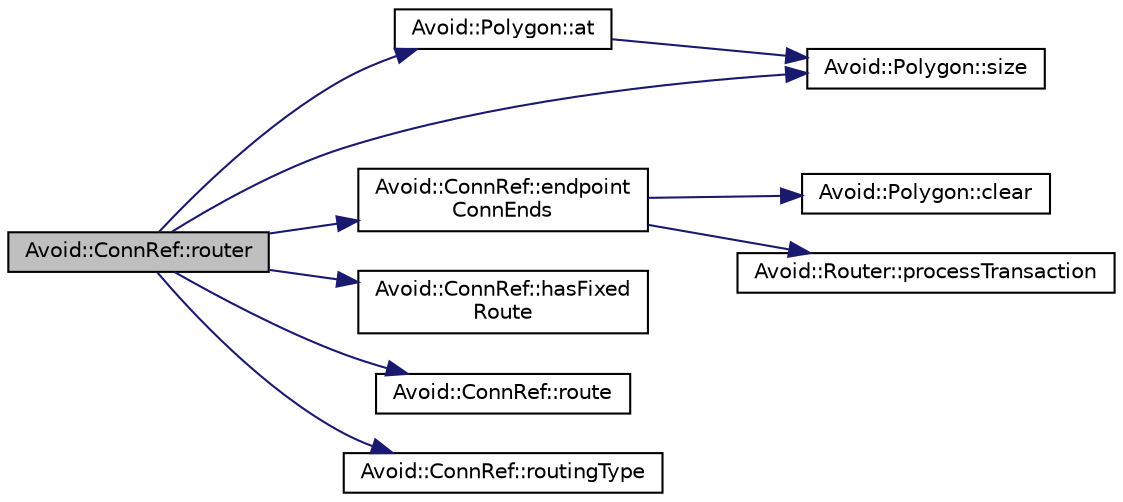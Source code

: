 digraph "Avoid::ConnRef::router"
{
  edge [fontname="Helvetica",fontsize="10",labelfontname="Helvetica",labelfontsize="10"];
  node [fontname="Helvetica",fontsize="10",shape=record];
  rankdir="LR";
  Node48 [label="Avoid::ConnRef::router",height=0.2,width=0.4,color="black", fillcolor="grey75", style="filled", fontcolor="black"];
  Node48 -> Node49 [color="midnightblue",fontsize="10",style="solid",fontname="Helvetica"];
  Node49 [label="Avoid::Polygon::at",height=0.2,width=0.4,color="black", fillcolor="white", style="filled",URL="$classAvoid_1_1Polygon.html#ab2772d0cf1d0aad817a9814e20fce5ab",tooltip="Returns a specific point in the polygon. "];
  Node49 -> Node50 [color="midnightblue",fontsize="10",style="solid",fontname="Helvetica"];
  Node50 [label="Avoid::Polygon::size",height=0.2,width=0.4,color="black", fillcolor="white", style="filled",URL="$classAvoid_1_1Polygon.html#a2f9e9c8c78407eefbde944e663d9711e",tooltip="Returns the number of points in this polygon. "];
  Node48 -> Node51 [color="midnightblue",fontsize="10",style="solid",fontname="Helvetica"];
  Node51 [label="Avoid::ConnRef::endpoint\lConnEnds",height=0.2,width=0.4,color="black", fillcolor="white", style="filled",URL="$classAvoid_1_1ConnRef.html#abb7f970e8bee1ccf69a0d5521ca1f177",tooltip="Returns ConnEnds specifying what this connector is attached to. "];
  Node51 -> Node52 [color="midnightblue",fontsize="10",style="solid",fontname="Helvetica"];
  Node52 [label="Avoid::Polygon::clear",height=0.2,width=0.4,color="black", fillcolor="white", style="filled",URL="$classAvoid_1_1Polygon.html#aae0e8e58b2f358ec3f203a5e6485c660",tooltip="Resets this to the empty polygon. "];
  Node51 -> Node53 [color="midnightblue",fontsize="10",style="solid",fontname="Helvetica"];
  Node53 [label="Avoid::Router::processTransaction",height=0.2,width=0.4,color="black", fillcolor="white", style="filled",URL="$classAvoid_1_1Router.html#ac4497126d8d4c76a122af565260941fc",tooltip="Finishes the current transaction and processes all the queued object changes efficiently. "];
  Node48 -> Node54 [color="midnightblue",fontsize="10",style="solid",fontname="Helvetica"];
  Node54 [label="Avoid::ConnRef::hasFixed\lRoute",height=0.2,width=0.4,color="black", fillcolor="white", style="filled",URL="$classAvoid_1_1ConnRef.html#a5e6c783ffb50b315769f1a0c29597136",tooltip="Returns whether the connector route is marked as fixed. "];
  Node48 -> Node55 [color="midnightblue",fontsize="10",style="solid",fontname="Helvetica"];
  Node55 [label="Avoid::ConnRef::route",height=0.2,width=0.4,color="black", fillcolor="white", style="filled",URL="$classAvoid_1_1ConnRef.html#a0d90245fbe772d30723bd578efa3a45d",tooltip="Returns a reference to the current raw \"debug\" route for the connector. "];
  Node48 -> Node56 [color="midnightblue",fontsize="10",style="solid",fontname="Helvetica"];
  Node56 [label="Avoid::ConnRef::routingType",height=0.2,width=0.4,color="black", fillcolor="white", style="filled",URL="$classAvoid_1_1ConnRef.html#a2689d4fde1f3489976324abb04bcab72",tooltip="Returns the type of routing performed for this connector. "];
  Node48 -> Node50 [color="midnightblue",fontsize="10",style="solid",fontname="Helvetica"];
}
